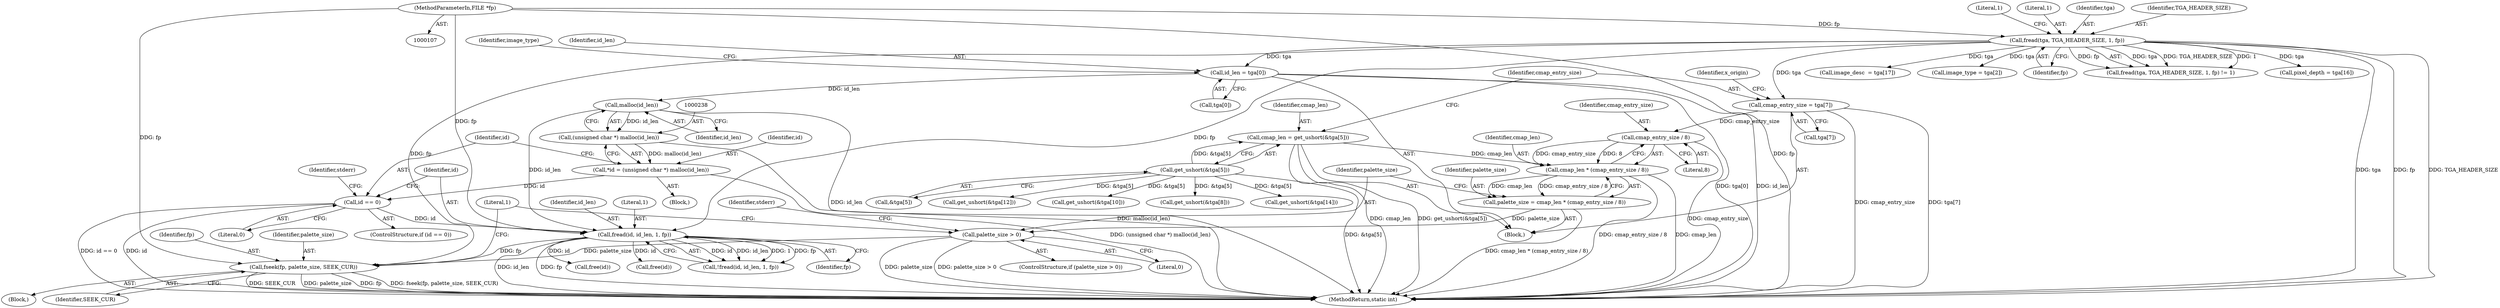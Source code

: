 digraph "0_openjpeg_2cd30c2b06ce332dede81cccad8b334cde997281_0@pointer" {
"1000283" [label="(Call,fseek(fp, palette_size, SEEK_CUR))"];
"1000141" [label="(Call,fread(tga, TGA_HEADER_SIZE, 1, fp))"];
"1000108" [label="(MethodParameterIn,FILE *fp)"];
"1000253" [label="(Call,fread(id, id_len, 1, fp))"];
"1000242" [label="(Call,id == 0)"];
"1000235" [label="(Call,*id = (unsigned char *) malloc(id_len))"];
"1000237" [label="(Call,(unsigned char *) malloc(id_len))"];
"1000239" [label="(Call,malloc(id_len))"];
"1000153" [label="(Call,id_len = tga[0])"];
"1000276" [label="(Call,palette_size > 0)"];
"1000268" [label="(Call,palette_size = cmap_len * (cmap_entry_size / 8))"];
"1000270" [label="(Call,cmap_len * (cmap_entry_size / 8))"];
"1000163" [label="(Call,cmap_len = get_ushort(&tga[5]))"];
"1000165" [label="(Call,get_ushort(&tga[5]))"];
"1000272" [label="(Call,cmap_entry_size / 8)"];
"1000170" [label="(Call,cmap_entry_size = tga[7])"];
"1000283" [label="(Call,fseek(fp, palette_size, SEEK_CUR))"];
"1000241" [label="(ControlStructure,if (id == 0))"];
"1000184" [label="(Call,get_ushort(&tga[10]))"];
"1000208" [label="(Call,image_desc  = tga[17])"];
"1000153" [label="(Call,id_len = tga[0])"];
"1000236" [label="(Identifier,id)"];
"1000277" [label="(Identifier,palette_size)"];
"1000233" [label="(Block,)"];
"1000276" [label="(Call,palette_size > 0)"];
"1000172" [label="(Call,tga[7])"];
"1000158" [label="(Call,image_type = tga[2])"];
"1000281" [label="(Identifier,stderr)"];
"1000255" [label="(Identifier,id_len)"];
"1000239" [label="(Call,malloc(id_len))"];
"1000113" [label="(Block,)"];
"1000145" [label="(Identifier,fp)"];
"1000270" [label="(Call,cmap_len * (cmap_entry_size / 8))"];
"1000177" [label="(Call,get_ushort(&tga[8]))"];
"1000274" [label="(Literal,8)"];
"1000146" [label="(Literal,1)"];
"1000268" [label="(Call,palette_size = cmap_len * (cmap_entry_size / 8))"];
"1000140" [label="(Call,fread(tga, TGA_HEADER_SIZE, 1, fp) != 1)"];
"1000279" [label="(Block,)"];
"1000164" [label="(Identifier,cmap_len)"];
"1000171" [label="(Identifier,cmap_entry_size)"];
"1000266" [label="(Call,free(id))"];
"1000242" [label="(Call,id == 0)"];
"1000235" [label="(Call,*id = (unsigned char *) malloc(id_len))"];
"1000271" [label="(Identifier,cmap_len)"];
"1000198" [label="(Call,get_ushort(&tga[14]))"];
"1000176" [label="(Identifier,x_origin)"];
"1000286" [label="(Identifier,SEEK_CUR)"];
"1000284" [label="(Identifier,fp)"];
"1000253" [label="(Call,fread(id, id_len, 1, fp))"];
"1000269" [label="(Identifier,palette_size)"];
"1000273" [label="(Identifier,cmap_entry_size)"];
"1000144" [label="(Literal,1)"];
"1000237" [label="(Call,(unsigned char *) malloc(id_len))"];
"1000262" [label="(Call,free(id))"];
"1000142" [label="(Identifier,tga)"];
"1000256" [label="(Literal,1)"];
"1000244" [label="(Literal,0)"];
"1000159" [label="(Identifier,image_type)"];
"1000285" [label="(Identifier,palette_size)"];
"1000275" [label="(ControlStructure,if (palette_size > 0))"];
"1000163" [label="(Call,cmap_len = get_ushort(&tga[5]))"];
"1000252" [label="(Call,!fread(id, id_len, 1, fp))"];
"1000155" [label="(Call,tga[0])"];
"1000154" [label="(Identifier,id_len)"];
"1000108" [label="(MethodParameterIn,FILE *fp)"];
"1000203" [label="(Call,pixel_depth = tga[16])"];
"1000141" [label="(Call,fread(tga, TGA_HEADER_SIZE, 1, fp))"];
"1000166" [label="(Call,&tga[5])"];
"1000243" [label="(Identifier,id)"];
"1000272" [label="(Call,cmap_entry_size / 8)"];
"1000257" [label="(Identifier,fp)"];
"1000254" [label="(Identifier,id)"];
"1000165" [label="(Call,get_ushort(&tga[5]))"];
"1000143" [label="(Identifier,TGA_HEADER_SIZE)"];
"1000240" [label="(Identifier,id_len)"];
"1000191" [label="(Call,get_ushort(&tga[12]))"];
"1000170" [label="(Call,cmap_entry_size = tga[7])"];
"1000247" [label="(Identifier,stderr)"];
"1000278" [label="(Literal,0)"];
"1000288" [label="(Literal,1)"];
"1000289" [label="(MethodReturn,static int)"];
"1000283" -> "1000279"  [label="AST: "];
"1000283" -> "1000286"  [label="CFG: "];
"1000284" -> "1000283"  [label="AST: "];
"1000285" -> "1000283"  [label="AST: "];
"1000286" -> "1000283"  [label="AST: "];
"1000288" -> "1000283"  [label="CFG: "];
"1000283" -> "1000289"  [label="DDG: SEEK_CUR"];
"1000283" -> "1000289"  [label="DDG: palette_size"];
"1000283" -> "1000289"  [label="DDG: fp"];
"1000283" -> "1000289"  [label="DDG: fseek(fp, palette_size, SEEK_CUR)"];
"1000141" -> "1000283"  [label="DDG: fp"];
"1000253" -> "1000283"  [label="DDG: fp"];
"1000108" -> "1000283"  [label="DDG: fp"];
"1000276" -> "1000283"  [label="DDG: palette_size"];
"1000141" -> "1000140"  [label="AST: "];
"1000141" -> "1000145"  [label="CFG: "];
"1000142" -> "1000141"  [label="AST: "];
"1000143" -> "1000141"  [label="AST: "];
"1000144" -> "1000141"  [label="AST: "];
"1000145" -> "1000141"  [label="AST: "];
"1000146" -> "1000141"  [label="CFG: "];
"1000141" -> "1000289"  [label="DDG: tga"];
"1000141" -> "1000289"  [label="DDG: fp"];
"1000141" -> "1000289"  [label="DDG: TGA_HEADER_SIZE"];
"1000141" -> "1000140"  [label="DDG: tga"];
"1000141" -> "1000140"  [label="DDG: TGA_HEADER_SIZE"];
"1000141" -> "1000140"  [label="DDG: 1"];
"1000141" -> "1000140"  [label="DDG: fp"];
"1000108" -> "1000141"  [label="DDG: fp"];
"1000141" -> "1000153"  [label="DDG: tga"];
"1000141" -> "1000158"  [label="DDG: tga"];
"1000141" -> "1000170"  [label="DDG: tga"];
"1000141" -> "1000203"  [label="DDG: tga"];
"1000141" -> "1000208"  [label="DDG: tga"];
"1000141" -> "1000253"  [label="DDG: fp"];
"1000108" -> "1000107"  [label="AST: "];
"1000108" -> "1000289"  [label="DDG: fp"];
"1000108" -> "1000253"  [label="DDG: fp"];
"1000253" -> "1000252"  [label="AST: "];
"1000253" -> "1000257"  [label="CFG: "];
"1000254" -> "1000253"  [label="AST: "];
"1000255" -> "1000253"  [label="AST: "];
"1000256" -> "1000253"  [label="AST: "];
"1000257" -> "1000253"  [label="AST: "];
"1000252" -> "1000253"  [label="CFG: "];
"1000253" -> "1000289"  [label="DDG: id_len"];
"1000253" -> "1000289"  [label="DDG: fp"];
"1000253" -> "1000252"  [label="DDG: id"];
"1000253" -> "1000252"  [label="DDG: id_len"];
"1000253" -> "1000252"  [label="DDG: 1"];
"1000253" -> "1000252"  [label="DDG: fp"];
"1000242" -> "1000253"  [label="DDG: id"];
"1000239" -> "1000253"  [label="DDG: id_len"];
"1000253" -> "1000262"  [label="DDG: id"];
"1000253" -> "1000266"  [label="DDG: id"];
"1000242" -> "1000241"  [label="AST: "];
"1000242" -> "1000244"  [label="CFG: "];
"1000243" -> "1000242"  [label="AST: "];
"1000244" -> "1000242"  [label="AST: "];
"1000247" -> "1000242"  [label="CFG: "];
"1000254" -> "1000242"  [label="CFG: "];
"1000242" -> "1000289"  [label="DDG: id == 0"];
"1000242" -> "1000289"  [label="DDG: id"];
"1000235" -> "1000242"  [label="DDG: id"];
"1000235" -> "1000233"  [label="AST: "];
"1000235" -> "1000237"  [label="CFG: "];
"1000236" -> "1000235"  [label="AST: "];
"1000237" -> "1000235"  [label="AST: "];
"1000243" -> "1000235"  [label="CFG: "];
"1000235" -> "1000289"  [label="DDG: (unsigned char *) malloc(id_len)"];
"1000237" -> "1000235"  [label="DDG: malloc(id_len)"];
"1000237" -> "1000239"  [label="CFG: "];
"1000238" -> "1000237"  [label="AST: "];
"1000239" -> "1000237"  [label="AST: "];
"1000237" -> "1000289"  [label="DDG: malloc(id_len)"];
"1000239" -> "1000237"  [label="DDG: id_len"];
"1000239" -> "1000240"  [label="CFG: "];
"1000240" -> "1000239"  [label="AST: "];
"1000239" -> "1000289"  [label="DDG: id_len"];
"1000153" -> "1000239"  [label="DDG: id_len"];
"1000153" -> "1000113"  [label="AST: "];
"1000153" -> "1000155"  [label="CFG: "];
"1000154" -> "1000153"  [label="AST: "];
"1000155" -> "1000153"  [label="AST: "];
"1000159" -> "1000153"  [label="CFG: "];
"1000153" -> "1000289"  [label="DDG: tga[0]"];
"1000153" -> "1000289"  [label="DDG: id_len"];
"1000276" -> "1000275"  [label="AST: "];
"1000276" -> "1000278"  [label="CFG: "];
"1000277" -> "1000276"  [label="AST: "];
"1000278" -> "1000276"  [label="AST: "];
"1000281" -> "1000276"  [label="CFG: "];
"1000288" -> "1000276"  [label="CFG: "];
"1000276" -> "1000289"  [label="DDG: palette_size > 0"];
"1000276" -> "1000289"  [label="DDG: palette_size"];
"1000268" -> "1000276"  [label="DDG: palette_size"];
"1000268" -> "1000113"  [label="AST: "];
"1000268" -> "1000270"  [label="CFG: "];
"1000269" -> "1000268"  [label="AST: "];
"1000270" -> "1000268"  [label="AST: "];
"1000277" -> "1000268"  [label="CFG: "];
"1000268" -> "1000289"  [label="DDG: cmap_len * (cmap_entry_size / 8)"];
"1000270" -> "1000268"  [label="DDG: cmap_len"];
"1000270" -> "1000268"  [label="DDG: cmap_entry_size / 8"];
"1000270" -> "1000272"  [label="CFG: "];
"1000271" -> "1000270"  [label="AST: "];
"1000272" -> "1000270"  [label="AST: "];
"1000270" -> "1000289"  [label="DDG: cmap_entry_size / 8"];
"1000270" -> "1000289"  [label="DDG: cmap_len"];
"1000163" -> "1000270"  [label="DDG: cmap_len"];
"1000272" -> "1000270"  [label="DDG: cmap_entry_size"];
"1000272" -> "1000270"  [label="DDG: 8"];
"1000163" -> "1000113"  [label="AST: "];
"1000163" -> "1000165"  [label="CFG: "];
"1000164" -> "1000163"  [label="AST: "];
"1000165" -> "1000163"  [label="AST: "];
"1000171" -> "1000163"  [label="CFG: "];
"1000163" -> "1000289"  [label="DDG: cmap_len"];
"1000163" -> "1000289"  [label="DDG: get_ushort(&tga[5])"];
"1000165" -> "1000163"  [label="DDG: &tga[5]"];
"1000165" -> "1000166"  [label="CFG: "];
"1000166" -> "1000165"  [label="AST: "];
"1000165" -> "1000289"  [label="DDG: &tga[5]"];
"1000165" -> "1000177"  [label="DDG: &tga[5]"];
"1000165" -> "1000184"  [label="DDG: &tga[5]"];
"1000165" -> "1000191"  [label="DDG: &tga[5]"];
"1000165" -> "1000198"  [label="DDG: &tga[5]"];
"1000272" -> "1000274"  [label="CFG: "];
"1000273" -> "1000272"  [label="AST: "];
"1000274" -> "1000272"  [label="AST: "];
"1000272" -> "1000289"  [label="DDG: cmap_entry_size"];
"1000170" -> "1000272"  [label="DDG: cmap_entry_size"];
"1000170" -> "1000113"  [label="AST: "];
"1000170" -> "1000172"  [label="CFG: "];
"1000171" -> "1000170"  [label="AST: "];
"1000172" -> "1000170"  [label="AST: "];
"1000176" -> "1000170"  [label="CFG: "];
"1000170" -> "1000289"  [label="DDG: tga[7]"];
"1000170" -> "1000289"  [label="DDG: cmap_entry_size"];
}
